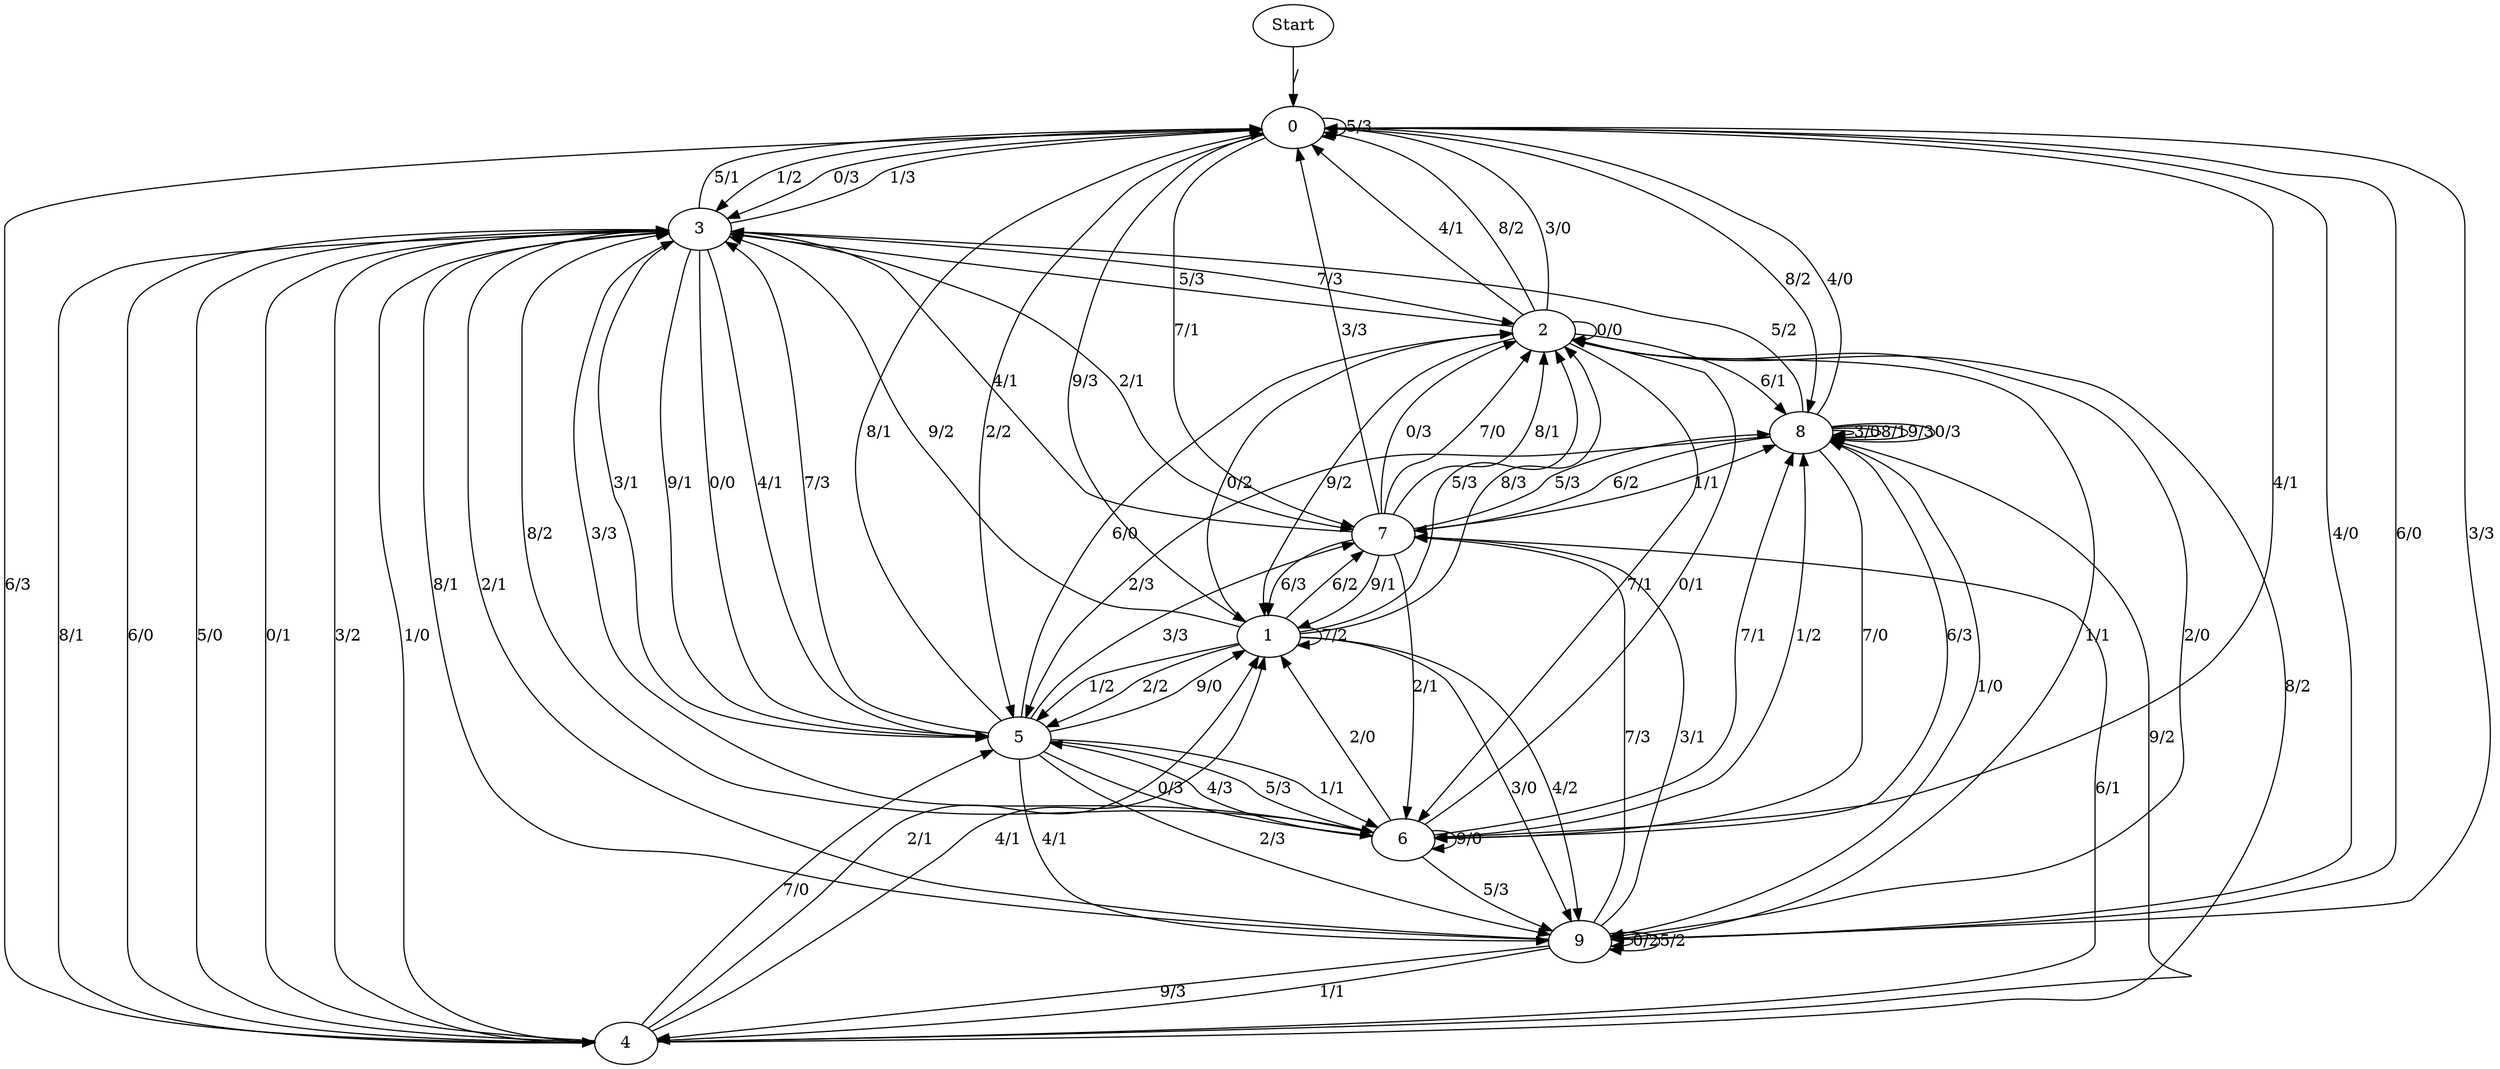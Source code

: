 digraph {
	Start -> 0 [label="/"]
	0 -> 3 [label="1/2"]
	0 -> 9 [label="3/3"]
	0 -> 4 [label="6/3"]
	0 -> 3 [label="0/3"]
	0 -> 6 [label="4/1"]
	0 -> 0 [label="5/3"]
	0 -> 1 [label="9/3"]
	0 -> 5 [label="2/2"]
	0 -> 8 [label="8/2"]
	0 -> 7 [label="7/1"]
	1 -> 3 [label="9/2"]
	1 -> 2 [label="5/3"]
	1 -> 2 [label="8/3"]
	1 -> 2 [label="0/2"]
	1 -> 9 [label="3/0"]
	1 -> 7 [label="6/2"]
	1 -> 5 [label="1/2"]
	1 -> 5 [label="2/2"]
	1 -> 1 [label="7/2"]
	1 -> 9 [label="4/2"]
	5 -> 1 [label="9/0"]
	5 -> 2 [label="6/0"]
	5 -> 9 [label="4/1"]
	5 -> 6 [label="5/3"]
	5 -> 6 [label="1/1"]
	5 -> 0 [label="8/1"]
	5 -> 7 [label="3/3"]
	5 -> 9 [label="2/3"]
	5 -> 3 [label="7/3"]
	5 -> 6 [label="0/3"]
	6 -> 3 [label="3/3"]
	6 -> 8 [label="6/3"]
	6 -> 3 [label="8/2"]
	6 -> 9 [label="5/3"]
	6 -> 2 [label="0/1"]
	6 -> 8 [label="7/1"]
	6 -> 5 [label="4/3"]
	6 -> 6 [label="9/0"]
	6 -> 8 [label="1/2"]
	6 -> 1 [label="2/0"]
	8 -> 0 [label="4/0"]
	8 -> 9 [label="1/0"]
	8 -> 5 [label="2/3"]
	8 -> 8 [label="3/0"]
	8 -> 6 [label="7/0"]
	8 -> 3 [label="5/2"]
	8 -> 8 [label="8/1"]
	8 -> 8 [label="9/3"]
	8 -> 7 [label="6/2"]
	8 -> 8 [label="0/3"]
	7 -> 8 [label="1/1"]
	7 -> 2 [label="7/0"]
	7 -> 2 [label="8/1"]
	7 -> 1 [label="9/1"]
	7 -> 3 [label="4/1"]
	7 -> 1 [label="6/3"]
	7 -> 2 [label="0/3"]
	7 -> 0 [label="3/3"]
	7 -> 8 [label="5/3"]
	7 -> 6 [label="2/1"]
	2 -> 0 [label="8/2"]
	2 -> 2 [label="0/0"]
	2 -> 8 [label="6/1"]
	2 -> 6 [label="7/1"]
	2 -> 0 [label="3/0"]
	2 -> 3 [label="5/3"]
	2 -> 0 [label="4/1"]
	2 -> 1 [label="9/2"]
	2 -> 9 [label="1/1"]
	2 -> 9 [label="2/0"]
	9 -> 3 [label="8/1"]
	9 -> 0 [label="4/0"]
	9 -> 7 [label="7/3"]
	9 -> 3 [label="2/1"]
	9 -> 7 [label="3/1"]
	9 -> 9 [label="0/2"]
	9 -> 0 [label="6/0"]
	9 -> 4 [label="9/3"]
	9 -> 4 [label="1/1"]
	9 -> 9 [label="5/2"]
	3 -> 5 [label="3/1"]
	3 -> 4 [label="8/1"]
	3 -> 5 [label="9/1"]
	3 -> 5 [label="0/0"]
	3 -> 0 [label="1/3"]
	3 -> 0 [label="5/1"]
	3 -> 4 [label="6/0"]
	3 -> 7 [label="2/1"]
	3 -> 5 [label="4/1"]
	3 -> 2 [label="7/3"]
	4 -> 1 [label="2/1"]
	4 -> 3 [label="5/0"]
	4 -> 3 [label="0/1"]
	4 -> 3 [label="3/2"]
	4 -> 3 [label="1/0"]
	4 -> 7 [label="6/1"]
	4 -> 5 [label="7/0"]
	4 -> 2 [label="8/2"]
	4 -> 1 [label="4/1"]
	4 -> 8 [label="9/2"]
}